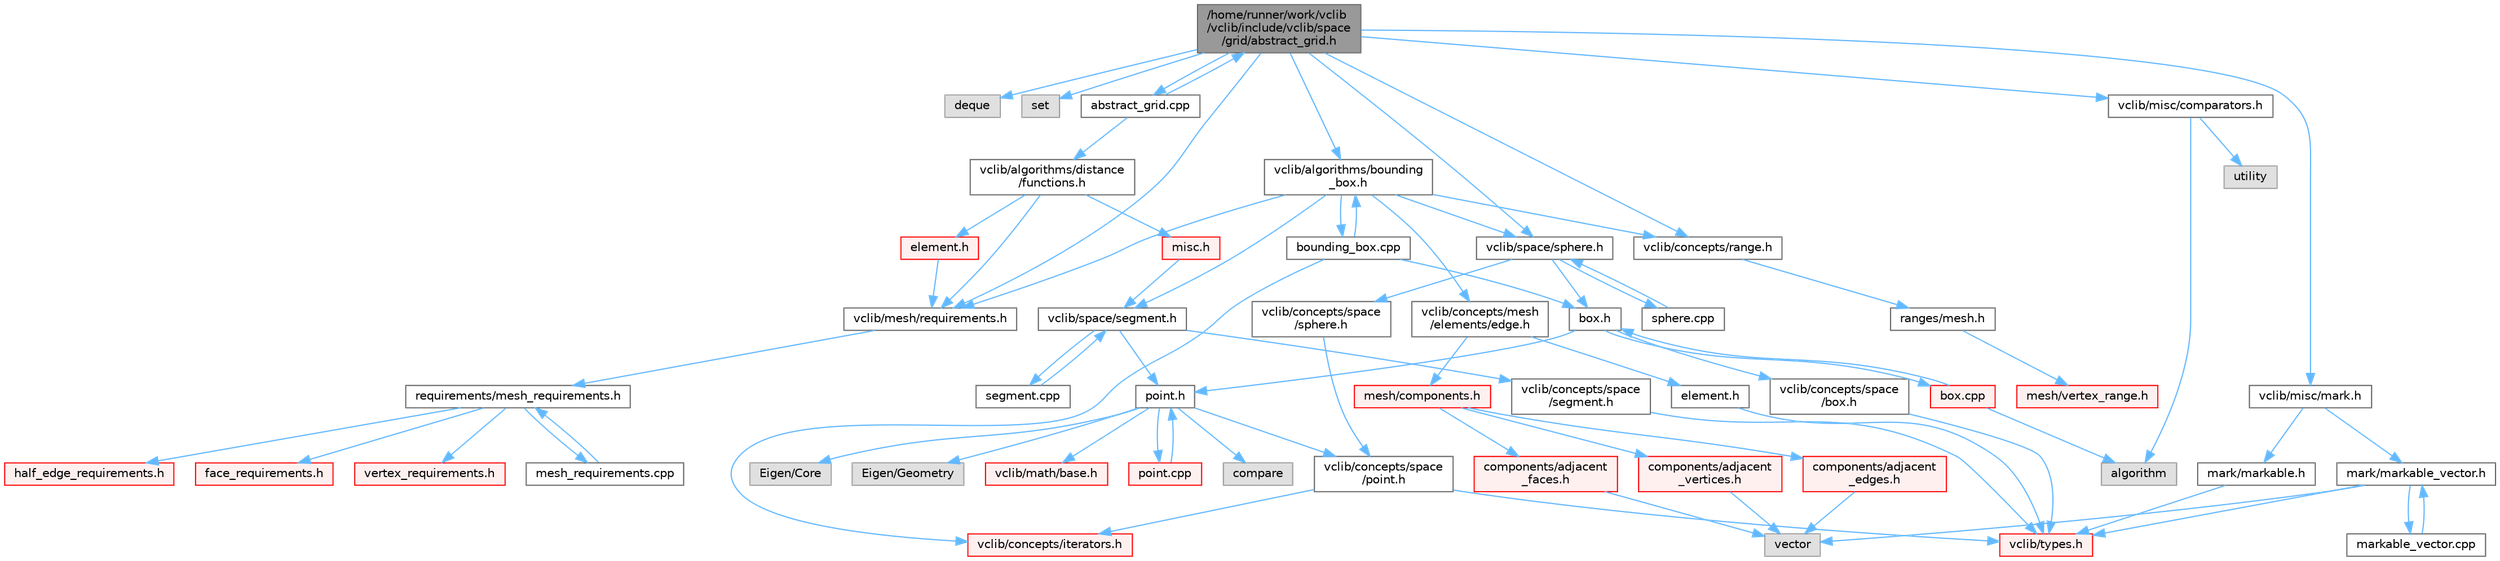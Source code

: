 digraph "/home/runner/work/vclib/vclib/include/vclib/space/grid/abstract_grid.h"
{
 // LATEX_PDF_SIZE
  bgcolor="transparent";
  edge [fontname=Helvetica,fontsize=10,labelfontname=Helvetica,labelfontsize=10];
  node [fontname=Helvetica,fontsize=10,shape=box,height=0.2,width=0.4];
  Node1 [label="/home/runner/work/vclib\l/vclib/include/vclib/space\l/grid/abstract_grid.h",height=0.2,width=0.4,color="gray40", fillcolor="grey60", style="filled", fontcolor="black",tooltip=" "];
  Node1 -> Node2 [color="steelblue1",style="solid"];
  Node2 [label="deque",height=0.2,width=0.4,color="grey60", fillcolor="#E0E0E0", style="filled",tooltip=" "];
  Node1 -> Node3 [color="steelblue1",style="solid"];
  Node3 [label="set",height=0.2,width=0.4,color="grey60", fillcolor="#E0E0E0", style="filled",tooltip=" "];
  Node1 -> Node4 [color="steelblue1",style="solid"];
  Node4 [label="vclib/algorithms/bounding\l_box.h",height=0.2,width=0.4,color="grey40", fillcolor="white", style="filled",URL="$algorithms_2bounding__box_8h.html",tooltip=" "];
  Node4 -> Node5 [color="steelblue1",style="solid"];
  Node5 [label="vclib/mesh/requirements.h",height=0.2,width=0.4,color="grey40", fillcolor="white", style="filled",URL="$requirements_8h.html",tooltip=" "];
  Node5 -> Node6 [color="steelblue1",style="solid"];
  Node6 [label="requirements/mesh_requirements.h",height=0.2,width=0.4,color="grey40", fillcolor="white", style="filled",URL="$mesh__requirements_8h.html",tooltip=" "];
  Node6 -> Node7 [color="steelblue1",style="solid"];
  Node7 [label="half_edge_requirements.h",height=0.2,width=0.4,color="red", fillcolor="#FFF0F0", style="filled",URL="$half__edge__requirements_8h.html",tooltip=" "];
  Node6 -> Node151 [color="steelblue1",style="solid"];
  Node151 [label="face_requirements.h",height=0.2,width=0.4,color="red", fillcolor="#FFF0F0", style="filled",URL="$face__requirements_8h.html",tooltip=" "];
  Node6 -> Node70 [color="steelblue1",style="solid"];
  Node70 [label="vertex_requirements.h",height=0.2,width=0.4,color="red", fillcolor="#FFF0F0", style="filled",URL="$vertex__requirements_8h.html",tooltip=" "];
  Node6 -> Node176 [color="steelblue1",style="solid"];
  Node176 [label="mesh_requirements.cpp",height=0.2,width=0.4,color="grey40", fillcolor="white", style="filled",URL="$mesh__requirements_8cpp.html",tooltip=" "];
  Node176 -> Node6 [color="steelblue1",style="solid"];
  Node4 -> Node177 [color="steelblue1",style="solid"];
  Node177 [label="vclib/space/segment.h",height=0.2,width=0.4,color="grey40", fillcolor="white", style="filled",URL="$space_2segment_8h.html",tooltip=" "];
  Node177 -> Node178 [color="steelblue1",style="solid"];
  Node178 [label="vclib/concepts/space\l/segment.h",height=0.2,width=0.4,color="grey40", fillcolor="white", style="filled",URL="$concepts_2space_2segment_8h.html",tooltip=" "];
  Node178 -> Node13 [color="steelblue1",style="solid"];
  Node13 [label="vclib/types.h",height=0.2,width=0.4,color="red", fillcolor="#FFF0F0", style="filled",URL="$types_8h.html",tooltip=" "];
  Node177 -> Node30 [color="steelblue1",style="solid"];
  Node30 [label="point.h",height=0.2,width=0.4,color="grey40", fillcolor="white", style="filled",URL="$space_2point_8h.html",tooltip=" "];
  Node30 -> Node31 [color="steelblue1",style="solid"];
  Node31 [label="compare",height=0.2,width=0.4,color="grey60", fillcolor="#E0E0E0", style="filled",tooltip=" "];
  Node30 -> Node32 [color="steelblue1",style="solid"];
  Node32 [label="Eigen/Core",height=0.2,width=0.4,color="grey60", fillcolor="#E0E0E0", style="filled",tooltip=" "];
  Node30 -> Node33 [color="steelblue1",style="solid"];
  Node33 [label="Eigen/Geometry",height=0.2,width=0.4,color="grey60", fillcolor="#E0E0E0", style="filled",tooltip=" "];
  Node30 -> Node34 [color="steelblue1",style="solid"];
  Node34 [label="vclib/concepts/space\l/point.h",height=0.2,width=0.4,color="grey40", fillcolor="white", style="filled",URL="$concepts_2space_2point_8h.html",tooltip=" "];
  Node34 -> Node35 [color="steelblue1",style="solid"];
  Node35 [label="vclib/concepts/iterators.h",height=0.2,width=0.4,color="red", fillcolor="#FFF0F0", style="filled",URL="$concepts_2iterators_8h.html",tooltip=" "];
  Node34 -> Node13 [color="steelblue1",style="solid"];
  Node30 -> Node37 [color="steelblue1",style="solid"];
  Node37 [label="vclib/math/base.h",height=0.2,width=0.4,color="red", fillcolor="#FFF0F0", style="filled",URL="$math_2base_8h.html",tooltip=" "];
  Node30 -> Node40 [color="steelblue1",style="solid"];
  Node40 [label="point.cpp",height=0.2,width=0.4,color="red", fillcolor="#FFF0F0", style="filled",URL="$point_8cpp.html",tooltip=" "];
  Node40 -> Node30 [color="steelblue1",style="solid"];
  Node177 -> Node179 [color="steelblue1",style="solid"];
  Node179 [label="segment.cpp",height=0.2,width=0.4,color="grey40", fillcolor="white", style="filled",URL="$segment_8cpp.html",tooltip=" "];
  Node179 -> Node177 [color="steelblue1",style="solid"];
  Node4 -> Node180 [color="steelblue1",style="solid"];
  Node180 [label="vclib/space/sphere.h",height=0.2,width=0.4,color="grey40", fillcolor="white", style="filled",URL="$space_2sphere_8h.html",tooltip=" "];
  Node180 -> Node181 [color="steelblue1",style="solid"];
  Node181 [label="vclib/concepts/space\l/sphere.h",height=0.2,width=0.4,color="grey40", fillcolor="white", style="filled",URL="$concepts_2space_2sphere_8h.html",tooltip=" "];
  Node181 -> Node34 [color="steelblue1",style="solid"];
  Node180 -> Node182 [color="steelblue1",style="solid"];
  Node182 [label="box.h",height=0.2,width=0.4,color="grey40", fillcolor="white", style="filled",URL="$space_2box_8h.html",tooltip=" "];
  Node182 -> Node183 [color="steelblue1",style="solid"];
  Node183 [label="vclib/concepts/space\l/box.h",height=0.2,width=0.4,color="grey40", fillcolor="white", style="filled",URL="$concepts_2space_2box_8h.html",tooltip=" "];
  Node183 -> Node13 [color="steelblue1",style="solid"];
  Node182 -> Node30 [color="steelblue1",style="solid"];
  Node182 -> Node184 [color="steelblue1",style="solid"];
  Node184 [label="box.cpp",height=0.2,width=0.4,color="red", fillcolor="#FFF0F0", style="filled",URL="$box_8cpp.html",tooltip=" "];
  Node184 -> Node182 [color="steelblue1",style="solid"];
  Node184 -> Node90 [color="steelblue1",style="solid"];
  Node90 [label="algorithm",height=0.2,width=0.4,color="grey60", fillcolor="#E0E0E0", style="filled",tooltip=" "];
  Node180 -> Node187 [color="steelblue1",style="solid"];
  Node187 [label="sphere.cpp",height=0.2,width=0.4,color="grey40", fillcolor="white", style="filled",URL="$space_2sphere_8cpp.html",tooltip=" "];
  Node187 -> Node180 [color="steelblue1",style="solid"];
  Node4 -> Node188 [color="steelblue1",style="solid"];
  Node188 [label="vclib/concepts/mesh\l/elements/edge.h",height=0.2,width=0.4,color="grey40", fillcolor="white", style="filled",URL="$concepts_2mesh_2elements_2edge_8h.html",tooltip=" "];
  Node188 -> Node9 [color="steelblue1",style="solid"];
  Node9 [label="mesh/components.h",height=0.2,width=0.4,color="red", fillcolor="#FFF0F0", style="filled",URL="$concepts_2mesh_2components_8h.html",tooltip=" "];
  Node9 -> Node10 [color="steelblue1",style="solid"];
  Node10 [label="components/adjacent\l_edges.h",height=0.2,width=0.4,color="red", fillcolor="#FFF0F0", style="filled",URL="$concepts_2mesh_2components_2adjacent__edges_8h.html",tooltip=" "];
  Node10 -> Node11 [color="steelblue1",style="solid"];
  Node11 [label="vector",height=0.2,width=0.4,color="grey60", fillcolor="#E0E0E0", style="filled",tooltip=" "];
  Node9 -> Node24 [color="steelblue1",style="solid"];
  Node24 [label="components/adjacent\l_faces.h",height=0.2,width=0.4,color="red", fillcolor="#FFF0F0", style="filled",URL="$concepts_2mesh_2components_2adjacent__faces_8h.html",tooltip=" "];
  Node24 -> Node11 [color="steelblue1",style="solid"];
  Node9 -> Node25 [color="steelblue1",style="solid"];
  Node25 [label="components/adjacent\l_vertices.h",height=0.2,width=0.4,color="red", fillcolor="#FFF0F0", style="filled",URL="$concepts_2mesh_2components_2adjacent__vertices_8h.html",tooltip=" "];
  Node25 -> Node11 [color="steelblue1",style="solid"];
  Node188 -> Node64 [color="steelblue1",style="solid"];
  Node64 [label="element.h",height=0.2,width=0.4,color="grey40", fillcolor="white", style="filled",URL="$concepts_2mesh_2elements_2element_8h.html",tooltip=" "];
  Node64 -> Node13 [color="steelblue1",style="solid"];
  Node4 -> Node189 [color="steelblue1",style="solid"];
  Node189 [label="vclib/concepts/range.h",height=0.2,width=0.4,color="grey40", fillcolor="white", style="filled",URL="$range_8h.html",tooltip=" "];
  Node189 -> Node190 [color="steelblue1",style="solid"];
  Node190 [label="ranges/mesh.h",height=0.2,width=0.4,color="grey40", fillcolor="white", style="filled",URL="$concepts_2ranges_2mesh_8h.html",tooltip=" "];
  Node190 -> Node191 [color="steelblue1",style="solid"];
  Node191 [label="mesh/vertex_range.h",height=0.2,width=0.4,color="red", fillcolor="#FFF0F0", style="filled",URL="$vertex__range_8h.html",tooltip=" "];
  Node4 -> Node195 [color="steelblue1",style="solid"];
  Node195 [label="bounding_box.cpp",height=0.2,width=0.4,color="grey40", fillcolor="white", style="filled",URL="$algorithms_2bounding__box_8cpp.html",tooltip=" "];
  Node195 -> Node4 [color="steelblue1",style="solid"];
  Node195 -> Node35 [color="steelblue1",style="solid"];
  Node195 -> Node182 [color="steelblue1",style="solid"];
  Node1 -> Node189 [color="steelblue1",style="solid"];
  Node1 -> Node5 [color="steelblue1",style="solid"];
  Node1 -> Node196 [color="steelblue1",style="solid"];
  Node196 [label="vclib/misc/comparators.h",height=0.2,width=0.4,color="grey40", fillcolor="white", style="filled",URL="$comparators_8h.html",tooltip=" "];
  Node196 -> Node90 [color="steelblue1",style="solid"];
  Node196 -> Node197 [color="steelblue1",style="solid"];
  Node197 [label="utility",height=0.2,width=0.4,color="grey60", fillcolor="#E0E0E0", style="filled",tooltip=" "];
  Node1 -> Node198 [color="steelblue1",style="solid"];
  Node198 [label="vclib/misc/mark.h",height=0.2,width=0.4,color="grey40", fillcolor="white", style="filled",URL="$misc_2mark_8h.html",tooltip=" "];
  Node198 -> Node199 [color="steelblue1",style="solid"];
  Node199 [label="mark/markable.h",height=0.2,width=0.4,color="grey40", fillcolor="white", style="filled",URL="$markable_8h.html",tooltip=" "];
  Node199 -> Node13 [color="steelblue1",style="solid"];
  Node198 -> Node200 [color="steelblue1",style="solid"];
  Node200 [label="mark/markable_vector.h",height=0.2,width=0.4,color="grey40", fillcolor="white", style="filled",URL="$markable__vector_8h.html",tooltip=" "];
  Node200 -> Node11 [color="steelblue1",style="solid"];
  Node200 -> Node13 [color="steelblue1",style="solid"];
  Node200 -> Node201 [color="steelblue1",style="solid"];
  Node201 [label="markable_vector.cpp",height=0.2,width=0.4,color="grey40", fillcolor="white", style="filled",URL="$markable__vector_8cpp.html",tooltip=" "];
  Node201 -> Node200 [color="steelblue1",style="solid"];
  Node1 -> Node180 [color="steelblue1",style="solid"];
  Node1 -> Node202 [color="steelblue1",style="solid"];
  Node202 [label="abstract_grid.cpp",height=0.2,width=0.4,color="grey40", fillcolor="white", style="filled",URL="$abstract__grid_8cpp.html",tooltip=" "];
  Node202 -> Node1 [color="steelblue1",style="solid"];
  Node202 -> Node203 [color="steelblue1",style="solid"];
  Node203 [label="vclib/algorithms/distance\l/functions.h",height=0.2,width=0.4,color="grey40", fillcolor="white", style="filled",URL="$distance_2functions_8h.html",tooltip=" "];
  Node203 -> Node204 [color="steelblue1",style="solid"];
  Node204 [label="element.h",height=0.2,width=0.4,color="red", fillcolor="#FFF0F0", style="filled",URL="$algorithms_2distance_2element_8h.html",tooltip=" "];
  Node204 -> Node5 [color="steelblue1",style="solid"];
  Node203 -> Node206 [color="steelblue1",style="solid"];
  Node206 [label="misc.h",height=0.2,width=0.4,color="red", fillcolor="#FFF0F0", style="filled",URL="$distance_2misc_8h.html",tooltip=" "];
  Node206 -> Node177 [color="steelblue1",style="solid"];
  Node203 -> Node5 [color="steelblue1",style="solid"];
}
